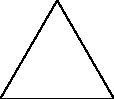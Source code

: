 unitsize(1cm);
import geometry;
point A = (0,0), C = (2,0), B = (1,(sqrt(3) ));
triangle t = triangle (A,B,C);
draw(t);